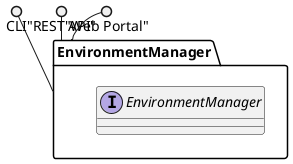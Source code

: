 @startuml

package "EnvironmentManager" {
  interface "EnvironmentManager" {
  }
}

CLI ()-- "EnvironmentManager"
"REST API" ()-- "EnvironmentManager"
"Web Portal" ()-- "EnvironmentManager"


@enduml
